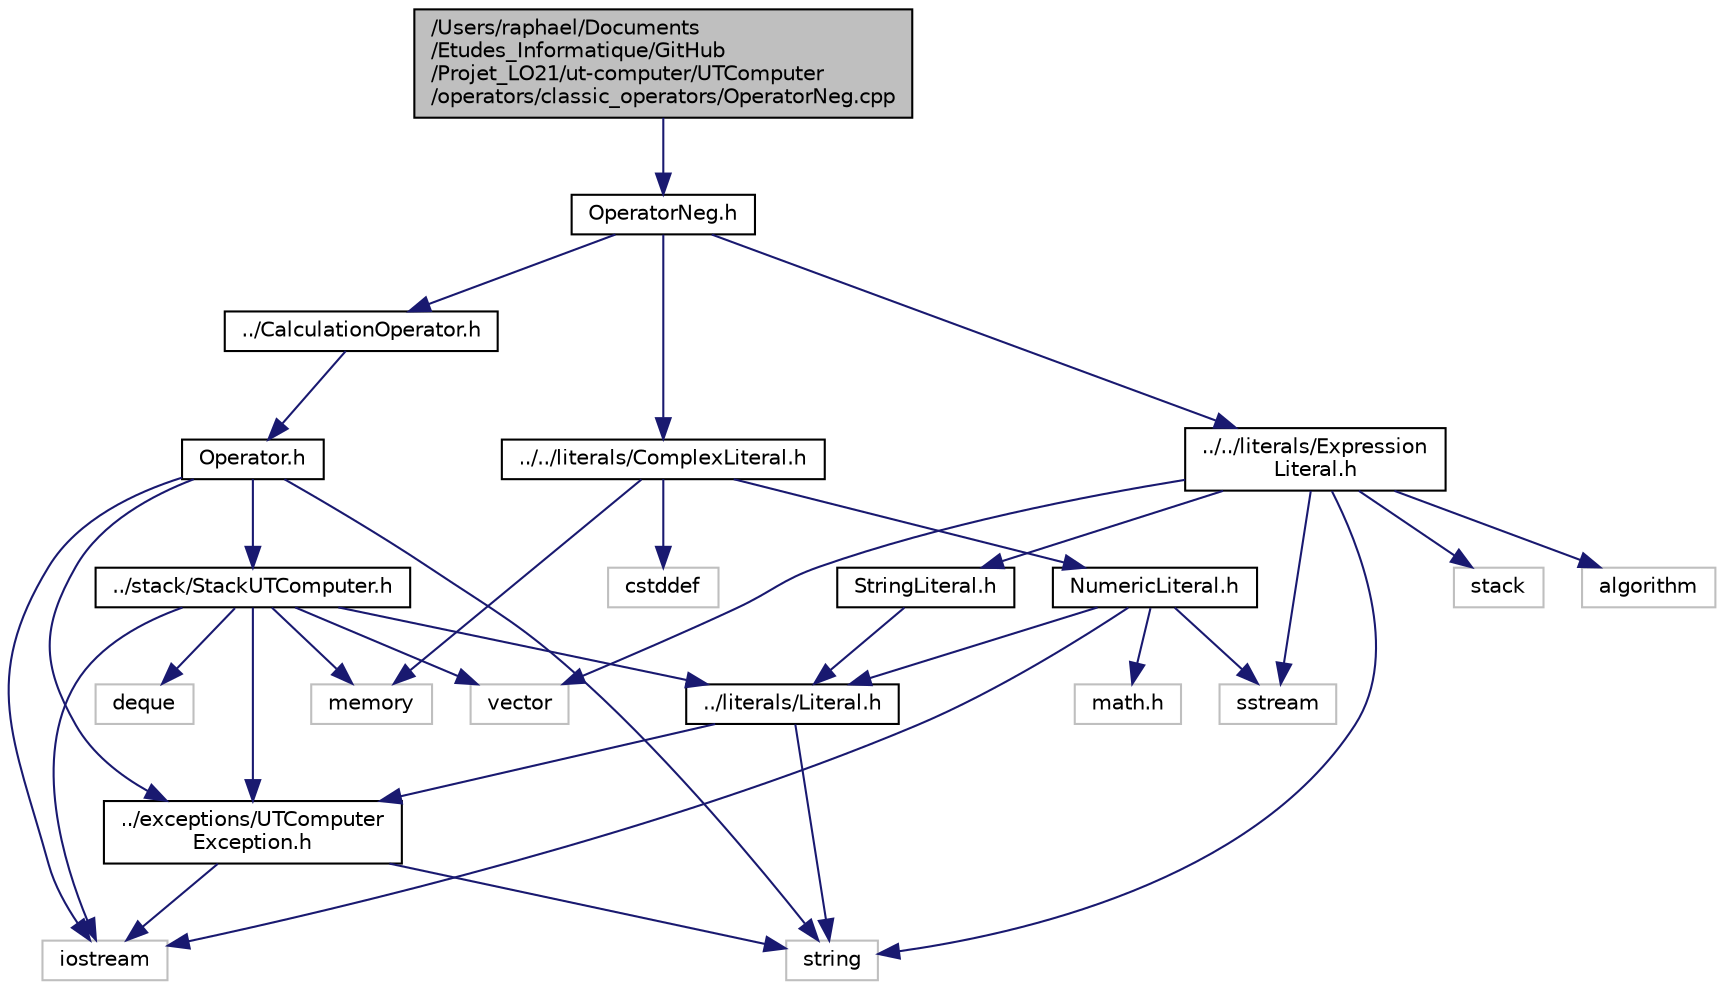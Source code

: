 digraph "/Users/raphael/Documents/Etudes_Informatique/GitHub/Projet_LO21/ut-computer/UTComputer/operators/classic_operators/OperatorNeg.cpp"
{
  edge [fontname="Helvetica",fontsize="10",labelfontname="Helvetica",labelfontsize="10"];
  node [fontname="Helvetica",fontsize="10",shape=record];
  Node1 [label="/Users/raphael/Documents\l/Etudes_Informatique/GitHub\l/Projet_LO21/ut-computer/UTComputer\l/operators/classic_operators/OperatorNeg.cpp",height=0.2,width=0.4,color="black", fillcolor="grey75", style="filled", fontcolor="black"];
  Node1 -> Node2 [color="midnightblue",fontsize="10",style="solid",fontname="Helvetica"];
  Node2 [label="OperatorNeg.h",height=0.2,width=0.4,color="black", fillcolor="white", style="filled",URL="$_operator_neg_8h.html"];
  Node2 -> Node3 [color="midnightblue",fontsize="10",style="solid",fontname="Helvetica"];
  Node3 [label="../CalculationOperator.h",height=0.2,width=0.4,color="black", fillcolor="white", style="filled",URL="$_calculation_operator_8h.html"];
  Node3 -> Node4 [color="midnightblue",fontsize="10",style="solid",fontname="Helvetica"];
  Node4 [label="Operator.h",height=0.2,width=0.4,color="black", fillcolor="white", style="filled",URL="$_operator_8h.html"];
  Node4 -> Node5 [color="midnightblue",fontsize="10",style="solid",fontname="Helvetica"];
  Node5 [label="iostream",height=0.2,width=0.4,color="grey75", fillcolor="white", style="filled"];
  Node4 -> Node6 [color="midnightblue",fontsize="10",style="solid",fontname="Helvetica"];
  Node6 [label="string",height=0.2,width=0.4,color="grey75", fillcolor="white", style="filled"];
  Node4 -> Node7 [color="midnightblue",fontsize="10",style="solid",fontname="Helvetica"];
  Node7 [label="../stack/StackUTComputer.h",height=0.2,width=0.4,color="black", fillcolor="white", style="filled",URL="$_stack_u_t_computer_8h.html"];
  Node7 -> Node5 [color="midnightblue",fontsize="10",style="solid",fontname="Helvetica"];
  Node7 -> Node8 [color="midnightblue",fontsize="10",style="solid",fontname="Helvetica"];
  Node8 [label="deque",height=0.2,width=0.4,color="grey75", fillcolor="white", style="filled"];
  Node7 -> Node9 [color="midnightblue",fontsize="10",style="solid",fontname="Helvetica"];
  Node9 [label="memory",height=0.2,width=0.4,color="grey75", fillcolor="white", style="filled"];
  Node7 -> Node10 [color="midnightblue",fontsize="10",style="solid",fontname="Helvetica"];
  Node10 [label="vector",height=0.2,width=0.4,color="grey75", fillcolor="white", style="filled"];
  Node7 -> Node11 [color="midnightblue",fontsize="10",style="solid",fontname="Helvetica"];
  Node11 [label="../exceptions/UTComputer\lException.h",height=0.2,width=0.4,color="black", fillcolor="white", style="filled",URL="$_u_t_computer_exception_8h.html"];
  Node11 -> Node5 [color="midnightblue",fontsize="10",style="solid",fontname="Helvetica"];
  Node11 -> Node6 [color="midnightblue",fontsize="10",style="solid",fontname="Helvetica"];
  Node7 -> Node12 [color="midnightblue",fontsize="10",style="solid",fontname="Helvetica"];
  Node12 [label="../literals/Literal.h",height=0.2,width=0.4,color="black", fillcolor="white", style="filled",URL="$_literal_8h.html"];
  Node12 -> Node6 [color="midnightblue",fontsize="10",style="solid",fontname="Helvetica"];
  Node12 -> Node11 [color="midnightblue",fontsize="10",style="solid",fontname="Helvetica"];
  Node4 -> Node11 [color="midnightblue",fontsize="10",style="solid",fontname="Helvetica"];
  Node2 -> Node13 [color="midnightblue",fontsize="10",style="solid",fontname="Helvetica"];
  Node13 [label="../../literals/ComplexLiteral.h",height=0.2,width=0.4,color="black", fillcolor="white", style="filled",URL="$_complex_literal_8h.html"];
  Node13 -> Node14 [color="midnightblue",fontsize="10",style="solid",fontname="Helvetica"];
  Node14 [label="NumericLiteral.h",height=0.2,width=0.4,color="black", fillcolor="white", style="filled",URL="$_numeric_literal_8h.html"];
  Node14 -> Node5 [color="midnightblue",fontsize="10",style="solid",fontname="Helvetica"];
  Node14 -> Node15 [color="midnightblue",fontsize="10",style="solid",fontname="Helvetica"];
  Node15 [label="math.h",height=0.2,width=0.4,color="grey75", fillcolor="white", style="filled"];
  Node14 -> Node16 [color="midnightblue",fontsize="10",style="solid",fontname="Helvetica"];
  Node16 [label="sstream",height=0.2,width=0.4,color="grey75", fillcolor="white", style="filled"];
  Node14 -> Node12 [color="midnightblue",fontsize="10",style="solid",fontname="Helvetica"];
  Node13 -> Node9 [color="midnightblue",fontsize="10",style="solid",fontname="Helvetica"];
  Node13 -> Node17 [color="midnightblue",fontsize="10",style="solid",fontname="Helvetica"];
  Node17 [label="cstddef",height=0.2,width=0.4,color="grey75", fillcolor="white", style="filled"];
  Node2 -> Node18 [color="midnightblue",fontsize="10",style="solid",fontname="Helvetica"];
  Node18 [label="../../literals/Expression\lLiteral.h",height=0.2,width=0.4,color="black", fillcolor="white", style="filled",URL="$_expression_literal_8h.html"];
  Node18 -> Node16 [color="midnightblue",fontsize="10",style="solid",fontname="Helvetica"];
  Node18 -> Node6 [color="midnightblue",fontsize="10",style="solid",fontname="Helvetica"];
  Node18 -> Node19 [color="midnightblue",fontsize="10",style="solid",fontname="Helvetica"];
  Node19 [label="stack",height=0.2,width=0.4,color="grey75", fillcolor="white", style="filled"];
  Node18 -> Node10 [color="midnightblue",fontsize="10",style="solid",fontname="Helvetica"];
  Node18 -> Node20 [color="midnightblue",fontsize="10",style="solid",fontname="Helvetica"];
  Node20 [label="algorithm",height=0.2,width=0.4,color="grey75", fillcolor="white", style="filled"];
  Node18 -> Node21 [color="midnightblue",fontsize="10",style="solid",fontname="Helvetica"];
  Node21 [label="StringLiteral.h",height=0.2,width=0.4,color="black", fillcolor="white", style="filled",URL="$_string_literal_8h.html"];
  Node21 -> Node12 [color="midnightblue",fontsize="10",style="solid",fontname="Helvetica"];
}
